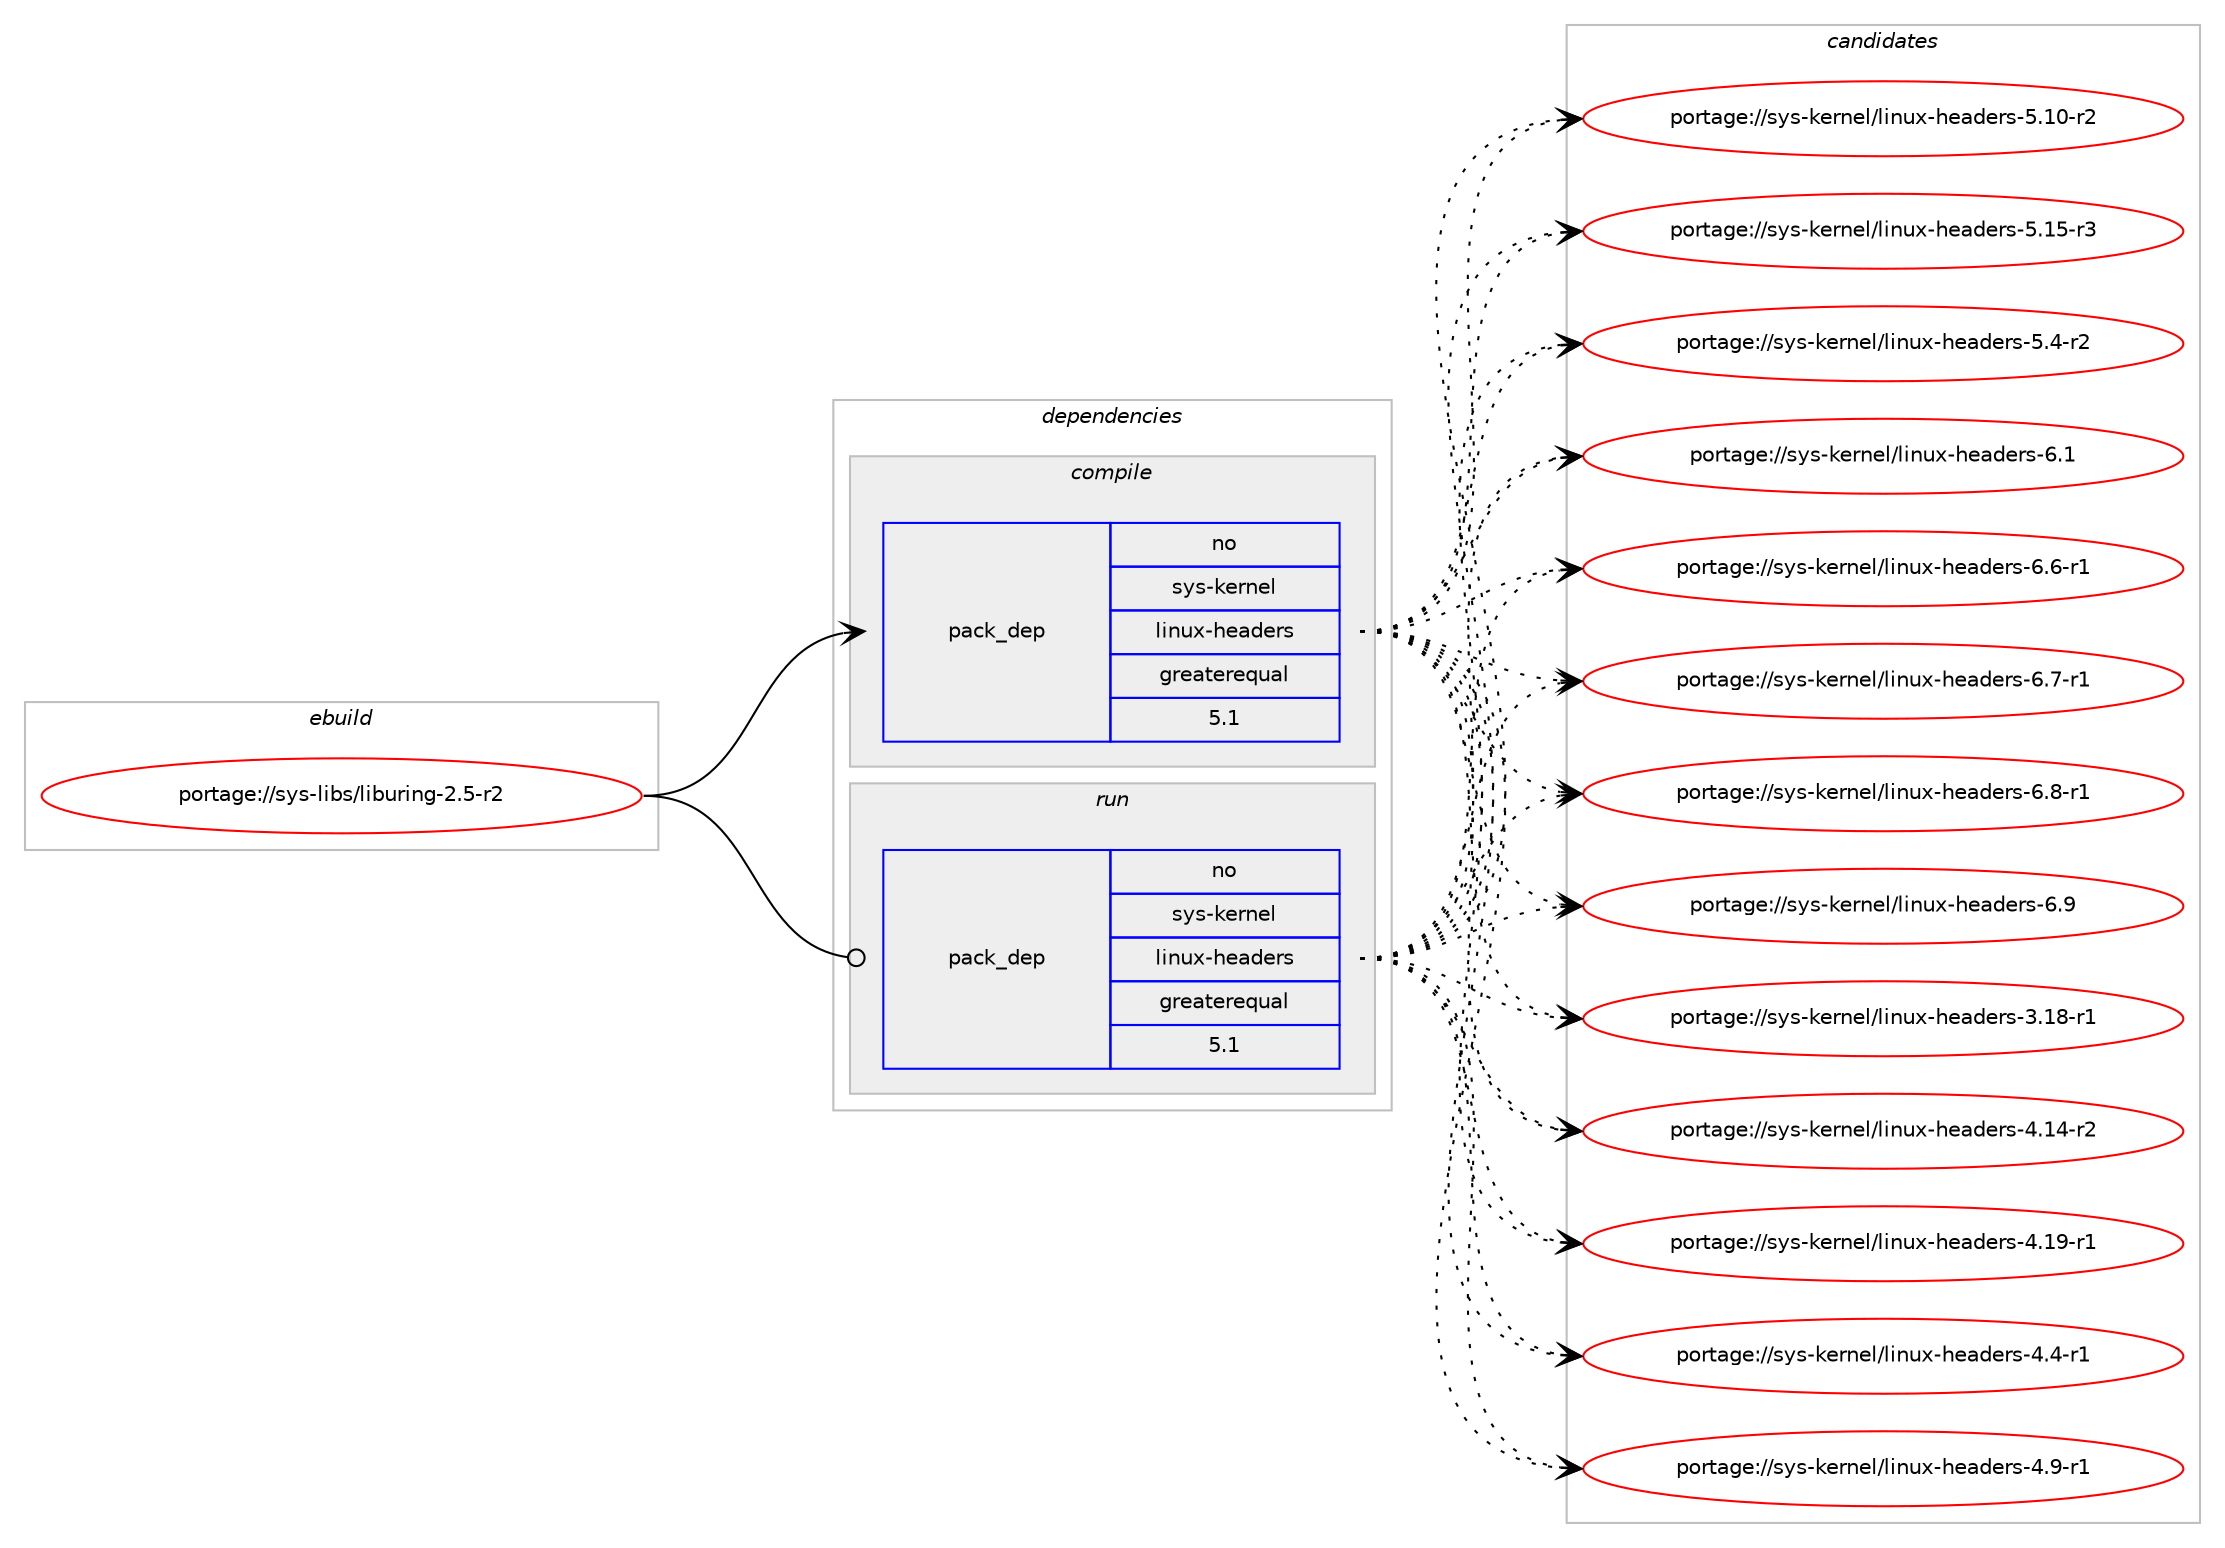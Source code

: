 digraph prolog {

# *************
# Graph options
# *************

newrank=true;
concentrate=true;
compound=true;
graph [rankdir=LR,fontname=Helvetica,fontsize=10,ranksep=1.5];#, ranksep=2.5, nodesep=0.2];
edge  [arrowhead=vee];
node  [fontname=Helvetica,fontsize=10];

# **********
# The ebuild
# **********

subgraph cluster_leftcol {
color=gray;
rank=same;
label=<<i>ebuild</i>>;
id [label="portage://sys-libs/liburing-2.5-r2", color=red, width=4, href="../sys-libs/liburing-2.5-r2.svg"];
}

# ****************
# The dependencies
# ****************

subgraph cluster_midcol {
color=gray;
label=<<i>dependencies</i>>;
subgraph cluster_compile {
fillcolor="#eeeeee";
style=filled;
label=<<i>compile</i>>;
subgraph pack398 {
dependency1219 [label=<<TABLE BORDER="0" CELLBORDER="1" CELLSPACING="0" CELLPADDING="4" WIDTH="220"><TR><TD ROWSPAN="6" CELLPADDING="30">pack_dep</TD></TR><TR><TD WIDTH="110">no</TD></TR><TR><TD>sys-kernel</TD></TR><TR><TD>linux-headers</TD></TR><TR><TD>greaterequal</TD></TR><TR><TD>5.1</TD></TR></TABLE>>, shape=none, color=blue];
}
id:e -> dependency1219:w [weight=20,style="solid",arrowhead="vee"];
}
subgraph cluster_compileandrun {
fillcolor="#eeeeee";
style=filled;
label=<<i>compile and run</i>>;
}
subgraph cluster_run {
fillcolor="#eeeeee";
style=filled;
label=<<i>run</i>>;
subgraph pack399 {
dependency1220 [label=<<TABLE BORDER="0" CELLBORDER="1" CELLSPACING="0" CELLPADDING="4" WIDTH="220"><TR><TD ROWSPAN="6" CELLPADDING="30">pack_dep</TD></TR><TR><TD WIDTH="110">no</TD></TR><TR><TD>sys-kernel</TD></TR><TR><TD>linux-headers</TD></TR><TR><TD>greaterequal</TD></TR><TR><TD>5.1</TD></TR></TABLE>>, shape=none, color=blue];
}
id:e -> dependency1220:w [weight=20,style="solid",arrowhead="odot"];
}
}

# **************
# The candidates
# **************

subgraph cluster_choices {
rank=same;
color=gray;
label=<<i>candidates</i>>;

subgraph choice398 {
color=black;
nodesep=1;
choice1151211154510710111411010110847108105110117120451041019710010111411545514649564511449 [label="portage://sys-kernel/linux-headers-3.18-r1", color=red, width=4,href="../sys-kernel/linux-headers-3.18-r1.svg"];
choice1151211154510710111411010110847108105110117120451041019710010111411545524649524511450 [label="portage://sys-kernel/linux-headers-4.14-r2", color=red, width=4,href="../sys-kernel/linux-headers-4.14-r2.svg"];
choice1151211154510710111411010110847108105110117120451041019710010111411545524649574511449 [label="portage://sys-kernel/linux-headers-4.19-r1", color=red, width=4,href="../sys-kernel/linux-headers-4.19-r1.svg"];
choice11512111545107101114110101108471081051101171204510410197100101114115455246524511449 [label="portage://sys-kernel/linux-headers-4.4-r1", color=red, width=4,href="../sys-kernel/linux-headers-4.4-r1.svg"];
choice11512111545107101114110101108471081051101171204510410197100101114115455246574511449 [label="portage://sys-kernel/linux-headers-4.9-r1", color=red, width=4,href="../sys-kernel/linux-headers-4.9-r1.svg"];
choice1151211154510710111411010110847108105110117120451041019710010111411545534649484511450 [label="portage://sys-kernel/linux-headers-5.10-r2", color=red, width=4,href="../sys-kernel/linux-headers-5.10-r2.svg"];
choice1151211154510710111411010110847108105110117120451041019710010111411545534649534511451 [label="portage://sys-kernel/linux-headers-5.15-r3", color=red, width=4,href="../sys-kernel/linux-headers-5.15-r3.svg"];
choice11512111545107101114110101108471081051101171204510410197100101114115455346524511450 [label="portage://sys-kernel/linux-headers-5.4-r2", color=red, width=4,href="../sys-kernel/linux-headers-5.4-r2.svg"];
choice1151211154510710111411010110847108105110117120451041019710010111411545544649 [label="portage://sys-kernel/linux-headers-6.1", color=red, width=4,href="../sys-kernel/linux-headers-6.1.svg"];
choice11512111545107101114110101108471081051101171204510410197100101114115455446544511449 [label="portage://sys-kernel/linux-headers-6.6-r1", color=red, width=4,href="../sys-kernel/linux-headers-6.6-r1.svg"];
choice11512111545107101114110101108471081051101171204510410197100101114115455446554511449 [label="portage://sys-kernel/linux-headers-6.7-r1", color=red, width=4,href="../sys-kernel/linux-headers-6.7-r1.svg"];
choice11512111545107101114110101108471081051101171204510410197100101114115455446564511449 [label="portage://sys-kernel/linux-headers-6.8-r1", color=red, width=4,href="../sys-kernel/linux-headers-6.8-r1.svg"];
choice1151211154510710111411010110847108105110117120451041019710010111411545544657 [label="portage://sys-kernel/linux-headers-6.9", color=red, width=4,href="../sys-kernel/linux-headers-6.9.svg"];
dependency1219:e -> choice1151211154510710111411010110847108105110117120451041019710010111411545514649564511449:w [style=dotted,weight="100"];
dependency1219:e -> choice1151211154510710111411010110847108105110117120451041019710010111411545524649524511450:w [style=dotted,weight="100"];
dependency1219:e -> choice1151211154510710111411010110847108105110117120451041019710010111411545524649574511449:w [style=dotted,weight="100"];
dependency1219:e -> choice11512111545107101114110101108471081051101171204510410197100101114115455246524511449:w [style=dotted,weight="100"];
dependency1219:e -> choice11512111545107101114110101108471081051101171204510410197100101114115455246574511449:w [style=dotted,weight="100"];
dependency1219:e -> choice1151211154510710111411010110847108105110117120451041019710010111411545534649484511450:w [style=dotted,weight="100"];
dependency1219:e -> choice1151211154510710111411010110847108105110117120451041019710010111411545534649534511451:w [style=dotted,weight="100"];
dependency1219:e -> choice11512111545107101114110101108471081051101171204510410197100101114115455346524511450:w [style=dotted,weight="100"];
dependency1219:e -> choice1151211154510710111411010110847108105110117120451041019710010111411545544649:w [style=dotted,weight="100"];
dependency1219:e -> choice11512111545107101114110101108471081051101171204510410197100101114115455446544511449:w [style=dotted,weight="100"];
dependency1219:e -> choice11512111545107101114110101108471081051101171204510410197100101114115455446554511449:w [style=dotted,weight="100"];
dependency1219:e -> choice11512111545107101114110101108471081051101171204510410197100101114115455446564511449:w [style=dotted,weight="100"];
dependency1219:e -> choice1151211154510710111411010110847108105110117120451041019710010111411545544657:w [style=dotted,weight="100"];
}
subgraph choice399 {
color=black;
nodesep=1;
choice1151211154510710111411010110847108105110117120451041019710010111411545514649564511449 [label="portage://sys-kernel/linux-headers-3.18-r1", color=red, width=4,href="../sys-kernel/linux-headers-3.18-r1.svg"];
choice1151211154510710111411010110847108105110117120451041019710010111411545524649524511450 [label="portage://sys-kernel/linux-headers-4.14-r2", color=red, width=4,href="../sys-kernel/linux-headers-4.14-r2.svg"];
choice1151211154510710111411010110847108105110117120451041019710010111411545524649574511449 [label="portage://sys-kernel/linux-headers-4.19-r1", color=red, width=4,href="../sys-kernel/linux-headers-4.19-r1.svg"];
choice11512111545107101114110101108471081051101171204510410197100101114115455246524511449 [label="portage://sys-kernel/linux-headers-4.4-r1", color=red, width=4,href="../sys-kernel/linux-headers-4.4-r1.svg"];
choice11512111545107101114110101108471081051101171204510410197100101114115455246574511449 [label="portage://sys-kernel/linux-headers-4.9-r1", color=red, width=4,href="../sys-kernel/linux-headers-4.9-r1.svg"];
choice1151211154510710111411010110847108105110117120451041019710010111411545534649484511450 [label="portage://sys-kernel/linux-headers-5.10-r2", color=red, width=4,href="../sys-kernel/linux-headers-5.10-r2.svg"];
choice1151211154510710111411010110847108105110117120451041019710010111411545534649534511451 [label="portage://sys-kernel/linux-headers-5.15-r3", color=red, width=4,href="../sys-kernel/linux-headers-5.15-r3.svg"];
choice11512111545107101114110101108471081051101171204510410197100101114115455346524511450 [label="portage://sys-kernel/linux-headers-5.4-r2", color=red, width=4,href="../sys-kernel/linux-headers-5.4-r2.svg"];
choice1151211154510710111411010110847108105110117120451041019710010111411545544649 [label="portage://sys-kernel/linux-headers-6.1", color=red, width=4,href="../sys-kernel/linux-headers-6.1.svg"];
choice11512111545107101114110101108471081051101171204510410197100101114115455446544511449 [label="portage://sys-kernel/linux-headers-6.6-r1", color=red, width=4,href="../sys-kernel/linux-headers-6.6-r1.svg"];
choice11512111545107101114110101108471081051101171204510410197100101114115455446554511449 [label="portage://sys-kernel/linux-headers-6.7-r1", color=red, width=4,href="../sys-kernel/linux-headers-6.7-r1.svg"];
choice11512111545107101114110101108471081051101171204510410197100101114115455446564511449 [label="portage://sys-kernel/linux-headers-6.8-r1", color=red, width=4,href="../sys-kernel/linux-headers-6.8-r1.svg"];
choice1151211154510710111411010110847108105110117120451041019710010111411545544657 [label="portage://sys-kernel/linux-headers-6.9", color=red, width=4,href="../sys-kernel/linux-headers-6.9.svg"];
dependency1220:e -> choice1151211154510710111411010110847108105110117120451041019710010111411545514649564511449:w [style=dotted,weight="100"];
dependency1220:e -> choice1151211154510710111411010110847108105110117120451041019710010111411545524649524511450:w [style=dotted,weight="100"];
dependency1220:e -> choice1151211154510710111411010110847108105110117120451041019710010111411545524649574511449:w [style=dotted,weight="100"];
dependency1220:e -> choice11512111545107101114110101108471081051101171204510410197100101114115455246524511449:w [style=dotted,weight="100"];
dependency1220:e -> choice11512111545107101114110101108471081051101171204510410197100101114115455246574511449:w [style=dotted,weight="100"];
dependency1220:e -> choice1151211154510710111411010110847108105110117120451041019710010111411545534649484511450:w [style=dotted,weight="100"];
dependency1220:e -> choice1151211154510710111411010110847108105110117120451041019710010111411545534649534511451:w [style=dotted,weight="100"];
dependency1220:e -> choice11512111545107101114110101108471081051101171204510410197100101114115455346524511450:w [style=dotted,weight="100"];
dependency1220:e -> choice1151211154510710111411010110847108105110117120451041019710010111411545544649:w [style=dotted,weight="100"];
dependency1220:e -> choice11512111545107101114110101108471081051101171204510410197100101114115455446544511449:w [style=dotted,weight="100"];
dependency1220:e -> choice11512111545107101114110101108471081051101171204510410197100101114115455446554511449:w [style=dotted,weight="100"];
dependency1220:e -> choice11512111545107101114110101108471081051101171204510410197100101114115455446564511449:w [style=dotted,weight="100"];
dependency1220:e -> choice1151211154510710111411010110847108105110117120451041019710010111411545544657:w [style=dotted,weight="100"];
}
}

}
